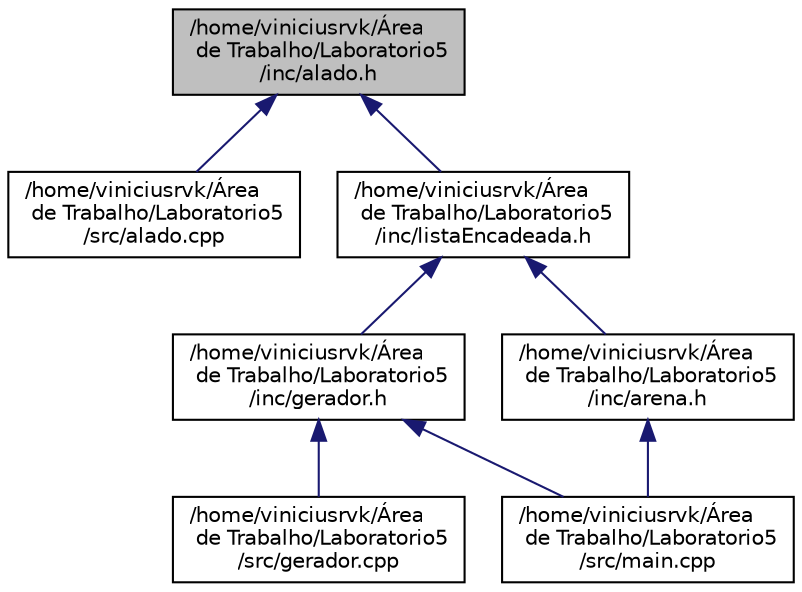 digraph "/home/viniciusrvk/Área de Trabalho/Laboratorio5/inc/alado.h"
{
  edge [fontname="Helvetica",fontsize="10",labelfontname="Helvetica",labelfontsize="10"];
  node [fontname="Helvetica",fontsize="10",shape=record];
  Node1 [label="/home/viniciusrvk/Área\l de Trabalho/Laboratorio5\l/inc/alado.h",height=0.2,width=0.4,color="black", fillcolor="grey75", style="filled", fontcolor="black"];
  Node1 -> Node2 [dir="back",color="midnightblue",fontsize="10",style="solid",fontname="Helvetica"];
  Node2 [label="/home/viniciusrvk/Área\l de Trabalho/Laboratorio5\l/src/alado.cpp",height=0.2,width=0.4,color="black", fillcolor="white", style="filled",URL="$alado_8cpp.html"];
  Node1 -> Node3 [dir="back",color="midnightblue",fontsize="10",style="solid",fontname="Helvetica"];
  Node3 [label="/home/viniciusrvk/Área\l de Trabalho/Laboratorio5\l/inc/listaEncadeada.h",height=0.2,width=0.4,color="black", fillcolor="white", style="filled",URL="$listaEncadeada_8h.html"];
  Node3 -> Node4 [dir="back",color="midnightblue",fontsize="10",style="solid",fontname="Helvetica"];
  Node4 [label="/home/viniciusrvk/Área\l de Trabalho/Laboratorio5\l/inc/gerador.h",height=0.2,width=0.4,color="black", fillcolor="white", style="filled",URL="$gerador_8h.html"];
  Node4 -> Node5 [dir="back",color="midnightblue",fontsize="10",style="solid",fontname="Helvetica"];
  Node5 [label="/home/viniciusrvk/Área\l de Trabalho/Laboratorio5\l/src/gerador.cpp",height=0.2,width=0.4,color="black", fillcolor="white", style="filled",URL="$gerador_8cpp.html"];
  Node4 -> Node6 [dir="back",color="midnightblue",fontsize="10",style="solid",fontname="Helvetica"];
  Node6 [label="/home/viniciusrvk/Área\l de Trabalho/Laboratorio5\l/src/main.cpp",height=0.2,width=0.4,color="black", fillcolor="white", style="filled",URL="$main_8cpp.html",tooltip="principal funcao do programa "];
  Node3 -> Node7 [dir="back",color="midnightblue",fontsize="10",style="solid",fontname="Helvetica"];
  Node7 [label="/home/viniciusrvk/Área\l de Trabalho/Laboratorio5\l/inc/arena.h",height=0.2,width=0.4,color="black", fillcolor="white", style="filled",URL="$arena_8h.html"];
  Node7 -> Node6 [dir="back",color="midnightblue",fontsize="10",style="solid",fontname="Helvetica"];
}

